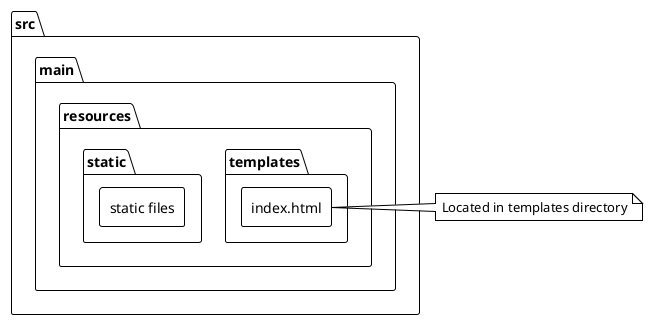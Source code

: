 @startuml
!theme plain
skinparam componentStyle rectangle

folder "src" {
    folder "main" {
        folder "resources" {
            folder "templates" {
                component "index.html"
            }
            folder "static" {
                component "static files"
            }
        }
    }
}

note right of "index.html"
  Located in templates directory
end note

@enduml 